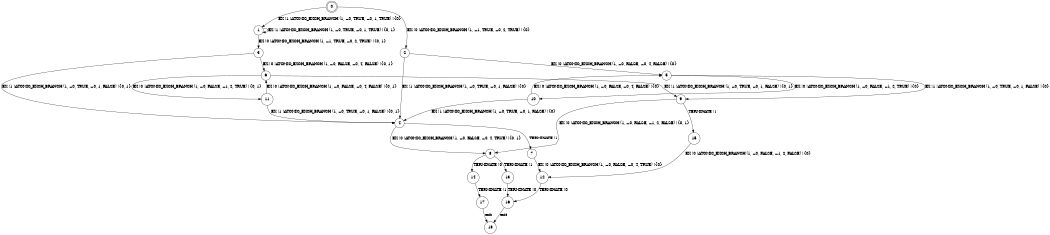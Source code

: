 digraph BCG {
size = "7, 10.5";
center = TRUE;
node [shape = circle];
0 [peripheries = 2];
0 -> 1 [label = "EX !1 !ATOMIC_EXCH_BRANCH (1, +0, TRUE, +0, 1, TRUE) !{0}"];
0 -> 2 [label = "EX !0 !ATOMIC_EXCH_BRANCH (1, +1, TRUE, +0, 2, TRUE) !{0}"];
1 -> 3 [label = "EX !0 !ATOMIC_EXCH_BRANCH (1, +1, TRUE, +0, 2, TRUE) !{0, 1}"];
1 -> 1 [label = "EX !1 !ATOMIC_EXCH_BRANCH (1, +0, TRUE, +0, 1, TRUE) !{0, 1}"];
2 -> 4 [label = "EX !1 !ATOMIC_EXCH_BRANCH (1, +0, TRUE, +0, 1, FALSE) !{0}"];
2 -> 5 [label = "EX !0 !ATOMIC_EXCH_BRANCH (1, +0, FALSE, +0, 4, FALSE) !{0}"];
3 -> 4 [label = "EX !1 !ATOMIC_EXCH_BRANCH (1, +0, TRUE, +0, 1, FALSE) !{0, 1}"];
3 -> 6 [label = "EX !0 !ATOMIC_EXCH_BRANCH (1, +0, FALSE, +0, 4, FALSE) !{0, 1}"];
4 -> 7 [label = "TERMINATE !1"];
4 -> 8 [label = "EX !0 !ATOMIC_EXCH_BRANCH (1, +0, FALSE, +0, 4, TRUE) !{0, 1}"];
5 -> 9 [label = "EX !1 !ATOMIC_EXCH_BRANCH (1, +0, TRUE, +0, 1, FALSE) !{0}"];
5 -> 10 [label = "EX !0 !ATOMIC_EXCH_BRANCH (1, +0, FALSE, +1, 2, TRUE) !{0}"];
6 -> 9 [label = "EX !1 !ATOMIC_EXCH_BRANCH (1, +0, TRUE, +0, 1, FALSE) !{0, 1}"];
6 -> 11 [label = "EX !0 !ATOMIC_EXCH_BRANCH (1, +0, FALSE, +1, 2, TRUE) !{0, 1}"];
7 -> 12 [label = "EX !0 !ATOMIC_EXCH_BRANCH (1, +0, FALSE, +0, 4, TRUE) !{0}"];
8 -> 13 [label = "TERMINATE !1"];
8 -> 14 [label = "TERMINATE !0"];
9 -> 15 [label = "TERMINATE !1"];
9 -> 8 [label = "EX !0 !ATOMIC_EXCH_BRANCH (1, +0, FALSE, +1, 2, FALSE) !{0, 1}"];
10 -> 4 [label = "EX !1 !ATOMIC_EXCH_BRANCH (1, +0, TRUE, +0, 1, FALSE) !{0}"];
10 -> 5 [label = "EX !0 !ATOMIC_EXCH_BRANCH (1, +0, FALSE, +0, 4, FALSE) !{0}"];
11 -> 4 [label = "EX !1 !ATOMIC_EXCH_BRANCH (1, +0, TRUE, +0, 1, FALSE) !{0, 1}"];
11 -> 6 [label = "EX !0 !ATOMIC_EXCH_BRANCH (1, +0, FALSE, +0, 4, FALSE) !{0, 1}"];
12 -> 16 [label = "TERMINATE !0"];
13 -> 16 [label = "TERMINATE !0"];
14 -> 17 [label = "TERMINATE !1"];
15 -> 12 [label = "EX !0 !ATOMIC_EXCH_BRANCH (1, +0, FALSE, +1, 2, FALSE) !{0}"];
16 -> 18 [label = "exit"];
17 -> 18 [label = "exit"];
}
